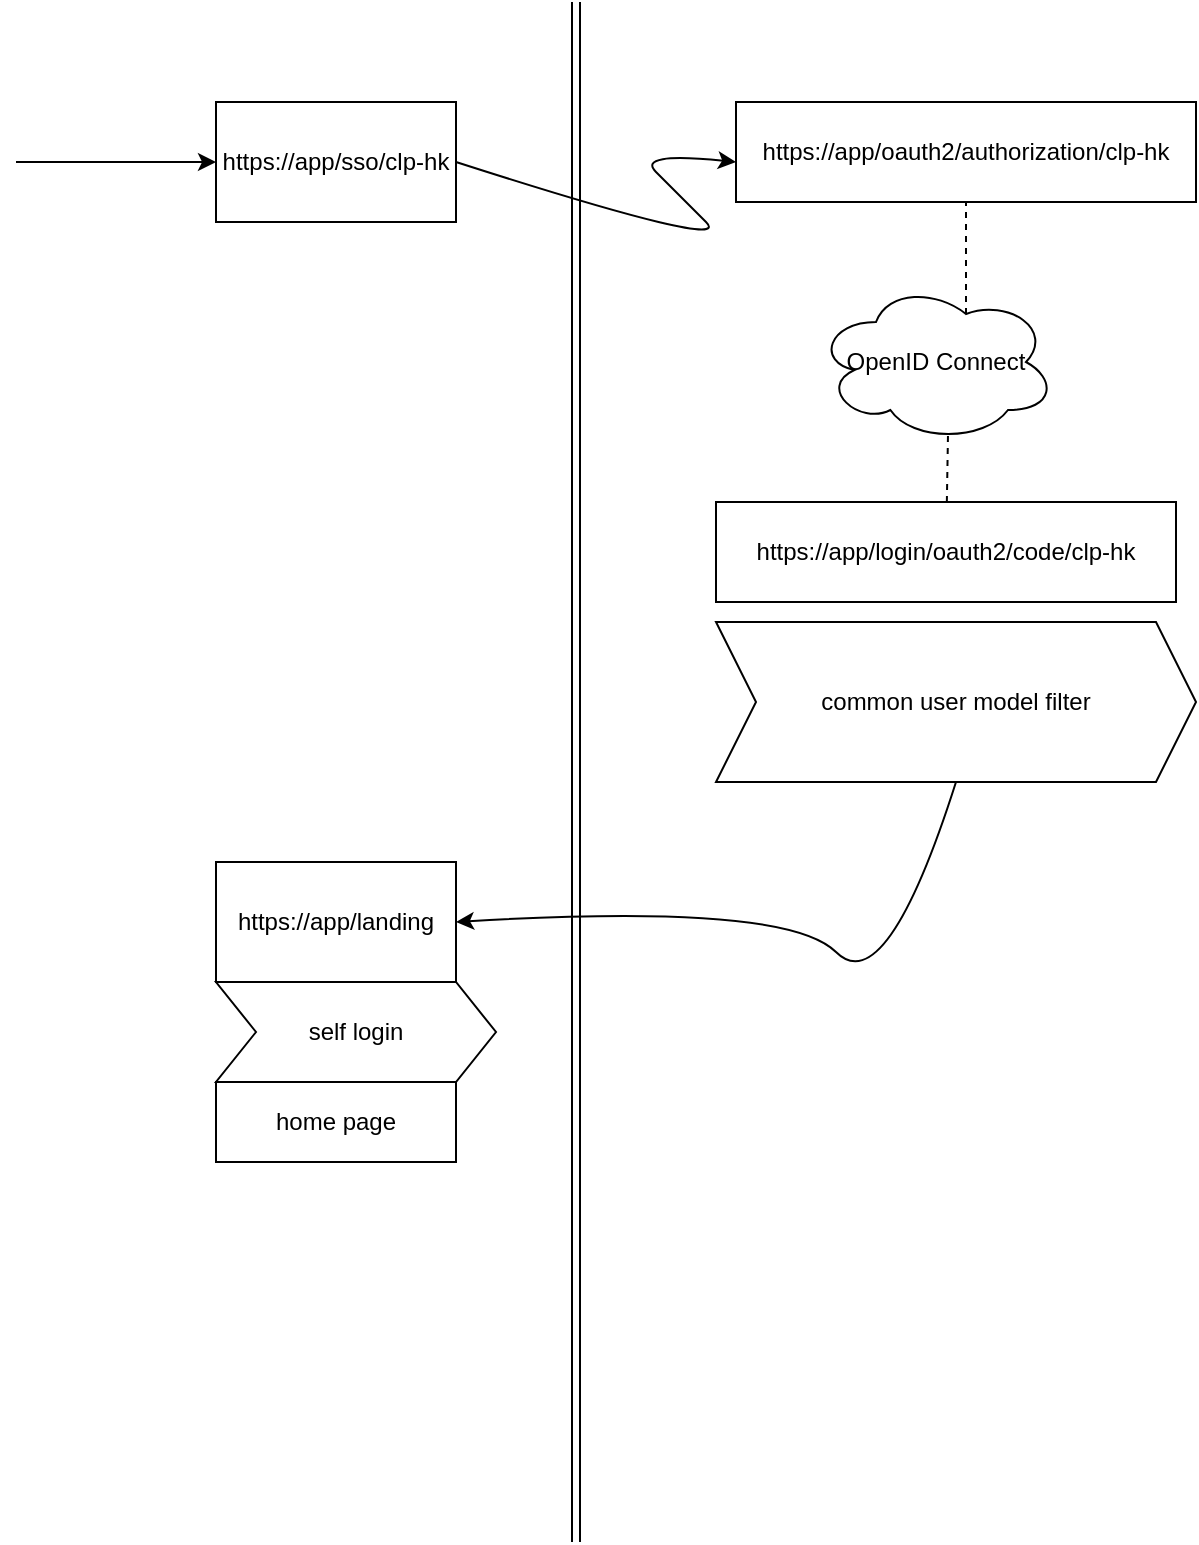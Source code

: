 <mxfile version="12.1.0" type="github" pages="1"><diagram id="wYhdlNpYqFogBgkSFk1q" name="Page-1"><mxGraphModel dx="1408" dy="787" grid="1" gridSize="10" guides="1" tooltips="1" connect="1" arrows="1" fold="1" page="1" pageScale="1" pageWidth="850" pageHeight="1100" math="0" shadow="0"><root><mxCell id="0"/><mxCell id="1" parent="0"/><mxCell id="sIZO4vBFFGMybgG423bq-1" value="https://app/sso/clp-hk" style="rounded=0;whiteSpace=wrap;html=1;" vertex="1" parent="1"><mxGeometry x="140" y="60" width="120" height="60" as="geometry"/></mxCell><mxCell id="sIZO4vBFFGMybgG423bq-2" value="" style="endArrow=classic;html=1;entryX=0;entryY=0.5;entryDx=0;entryDy=0;" edge="1" parent="1" target="sIZO4vBFFGMybgG423bq-1"><mxGeometry width="50" height="50" relative="1" as="geometry"><mxPoint x="40" y="90" as="sourcePoint"/><mxPoint x="90" y="90" as="targetPoint"/></mxGeometry></mxCell><mxCell id="sIZO4vBFFGMybgG423bq-4" value="https://app/oauth2/authorization/clp-hk" style="rounded=0;whiteSpace=wrap;html=1;" vertex="1" parent="1"><mxGeometry x="400" y="60" width="230" height="50" as="geometry"/></mxCell><mxCell id="sIZO4vBFFGMybgG423bq-5" value="" style="curved=1;endArrow=classic;html=1;exitX=1;exitY=0.5;exitDx=0;exitDy=0;" edge="1" parent="1" source="sIZO4vBFFGMybgG423bq-1"><mxGeometry width="50" height="50" relative="1" as="geometry"><mxPoint x="350" y="135" as="sourcePoint"/><mxPoint x="400" y="90" as="targetPoint"/><Array as="points"><mxPoint x="400" y="135"/><mxPoint x="370" y="105"/><mxPoint x="350" y="85"/></Array></mxGeometry></mxCell><mxCell id="sIZO4vBFFGMybgG423bq-6" value="OpenID Connect" style="ellipse;shape=cloud;whiteSpace=wrap;html=1;" vertex="1" parent="1"><mxGeometry x="440" y="150" width="120" height="80" as="geometry"/></mxCell><mxCell id="sIZO4vBFFGMybgG423bq-7" value="https://app/login/oauth2/code/clp-hk" style="rounded=0;whiteSpace=wrap;html=1;" vertex="1" parent="1"><mxGeometry x="390" y="260" width="230" height="50" as="geometry"/></mxCell><mxCell id="sIZO4vBFFGMybgG423bq-9" value="" style="endArrow=none;dashed=1;html=1;exitX=0.625;exitY=0.2;exitDx=0;exitDy=0;exitPerimeter=0;entryX=0.5;entryY=1;entryDx=0;entryDy=0;" edge="1" parent="1" source="sIZO4vBFFGMybgG423bq-6" target="sIZO4vBFFGMybgG423bq-4"><mxGeometry width="50" height="50" relative="1" as="geometry"><mxPoint x="480" y="145" as="sourcePoint"/><mxPoint x="530" y="95" as="targetPoint"/></mxGeometry></mxCell><mxCell id="sIZO4vBFFGMybgG423bq-10" value="" style="endArrow=none;dashed=1;html=1;entryX=0.55;entryY=0.95;entryDx=0;entryDy=0;entryPerimeter=0;" edge="1" parent="1" source="sIZO4vBFFGMybgG423bq-7" target="sIZO4vBFFGMybgG423bq-6"><mxGeometry width="50" height="50" relative="1" as="geometry"><mxPoint x="465" y="270" as="sourcePoint"/><mxPoint x="515" y="220" as="targetPoint"/></mxGeometry></mxCell><mxCell id="sIZO4vBFFGMybgG423bq-12" value="common user model filter" style="shape=step;perimeter=stepPerimeter;whiteSpace=wrap;html=1;fixedSize=1;" vertex="1" parent="1"><mxGeometry x="390" y="320" width="240" height="80" as="geometry"/></mxCell><mxCell id="sIZO4vBFFGMybgG423bq-13" value="https://app/landing" style="rounded=0;whiteSpace=wrap;html=1;" vertex="1" parent="1"><mxGeometry x="140" y="440" width="120" height="60" as="geometry"/></mxCell><mxCell id="sIZO4vBFFGMybgG423bq-14" value="" style="curved=1;endArrow=classic;html=1;entryX=1;entryY=0.5;entryDx=0;entryDy=0;exitX=0.5;exitY=1;exitDx=0;exitDy=0;" edge="1" parent="1" source="sIZO4vBFFGMybgG423bq-12" target="sIZO4vBFFGMybgG423bq-13"><mxGeometry width="50" height="50" relative="1" as="geometry"><mxPoint x="425" y="510" as="sourcePoint"/><mxPoint x="475" y="460" as="targetPoint"/><Array as="points"><mxPoint x="475" y="510"/><mxPoint x="425" y="460"/></Array></mxGeometry></mxCell><mxCell id="sIZO4vBFFGMybgG423bq-15" value="" style="shape=link;html=1;" edge="1" parent="1"><mxGeometry width="50" height="50" relative="1" as="geometry"><mxPoint x="320" y="780" as="sourcePoint"/><mxPoint x="320" y="10" as="targetPoint"/></mxGeometry></mxCell><mxCell id="sIZO4vBFFGMybgG423bq-16" value="self login" style="shape=step;perimeter=stepPerimeter;whiteSpace=wrap;html=1;fixedSize=1;size=20;rotation=0;" vertex="1" parent="1"><mxGeometry x="140" y="500" width="140" height="50" as="geometry"/></mxCell><mxCell id="sIZO4vBFFGMybgG423bq-17" value="home page" style="rounded=0;whiteSpace=wrap;html=1;" vertex="1" parent="1"><mxGeometry x="140" y="550" width="120" height="40" as="geometry"/></mxCell></root></mxGraphModel></diagram></mxfile>